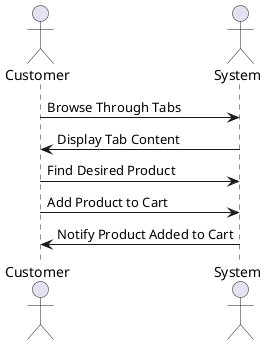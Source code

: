 @startuml buying_products_tabs

!define Actor customer
!define Actor system

actor Customer as Customer
actor System as System

Customer -> System: Browse Through Tabs
System -> Customer: Display Tab Content
Customer -> System: Find Desired Product
Customer -> System: Add Product to Cart
System -> Customer: Notify Product Added to Cart

@enduml
